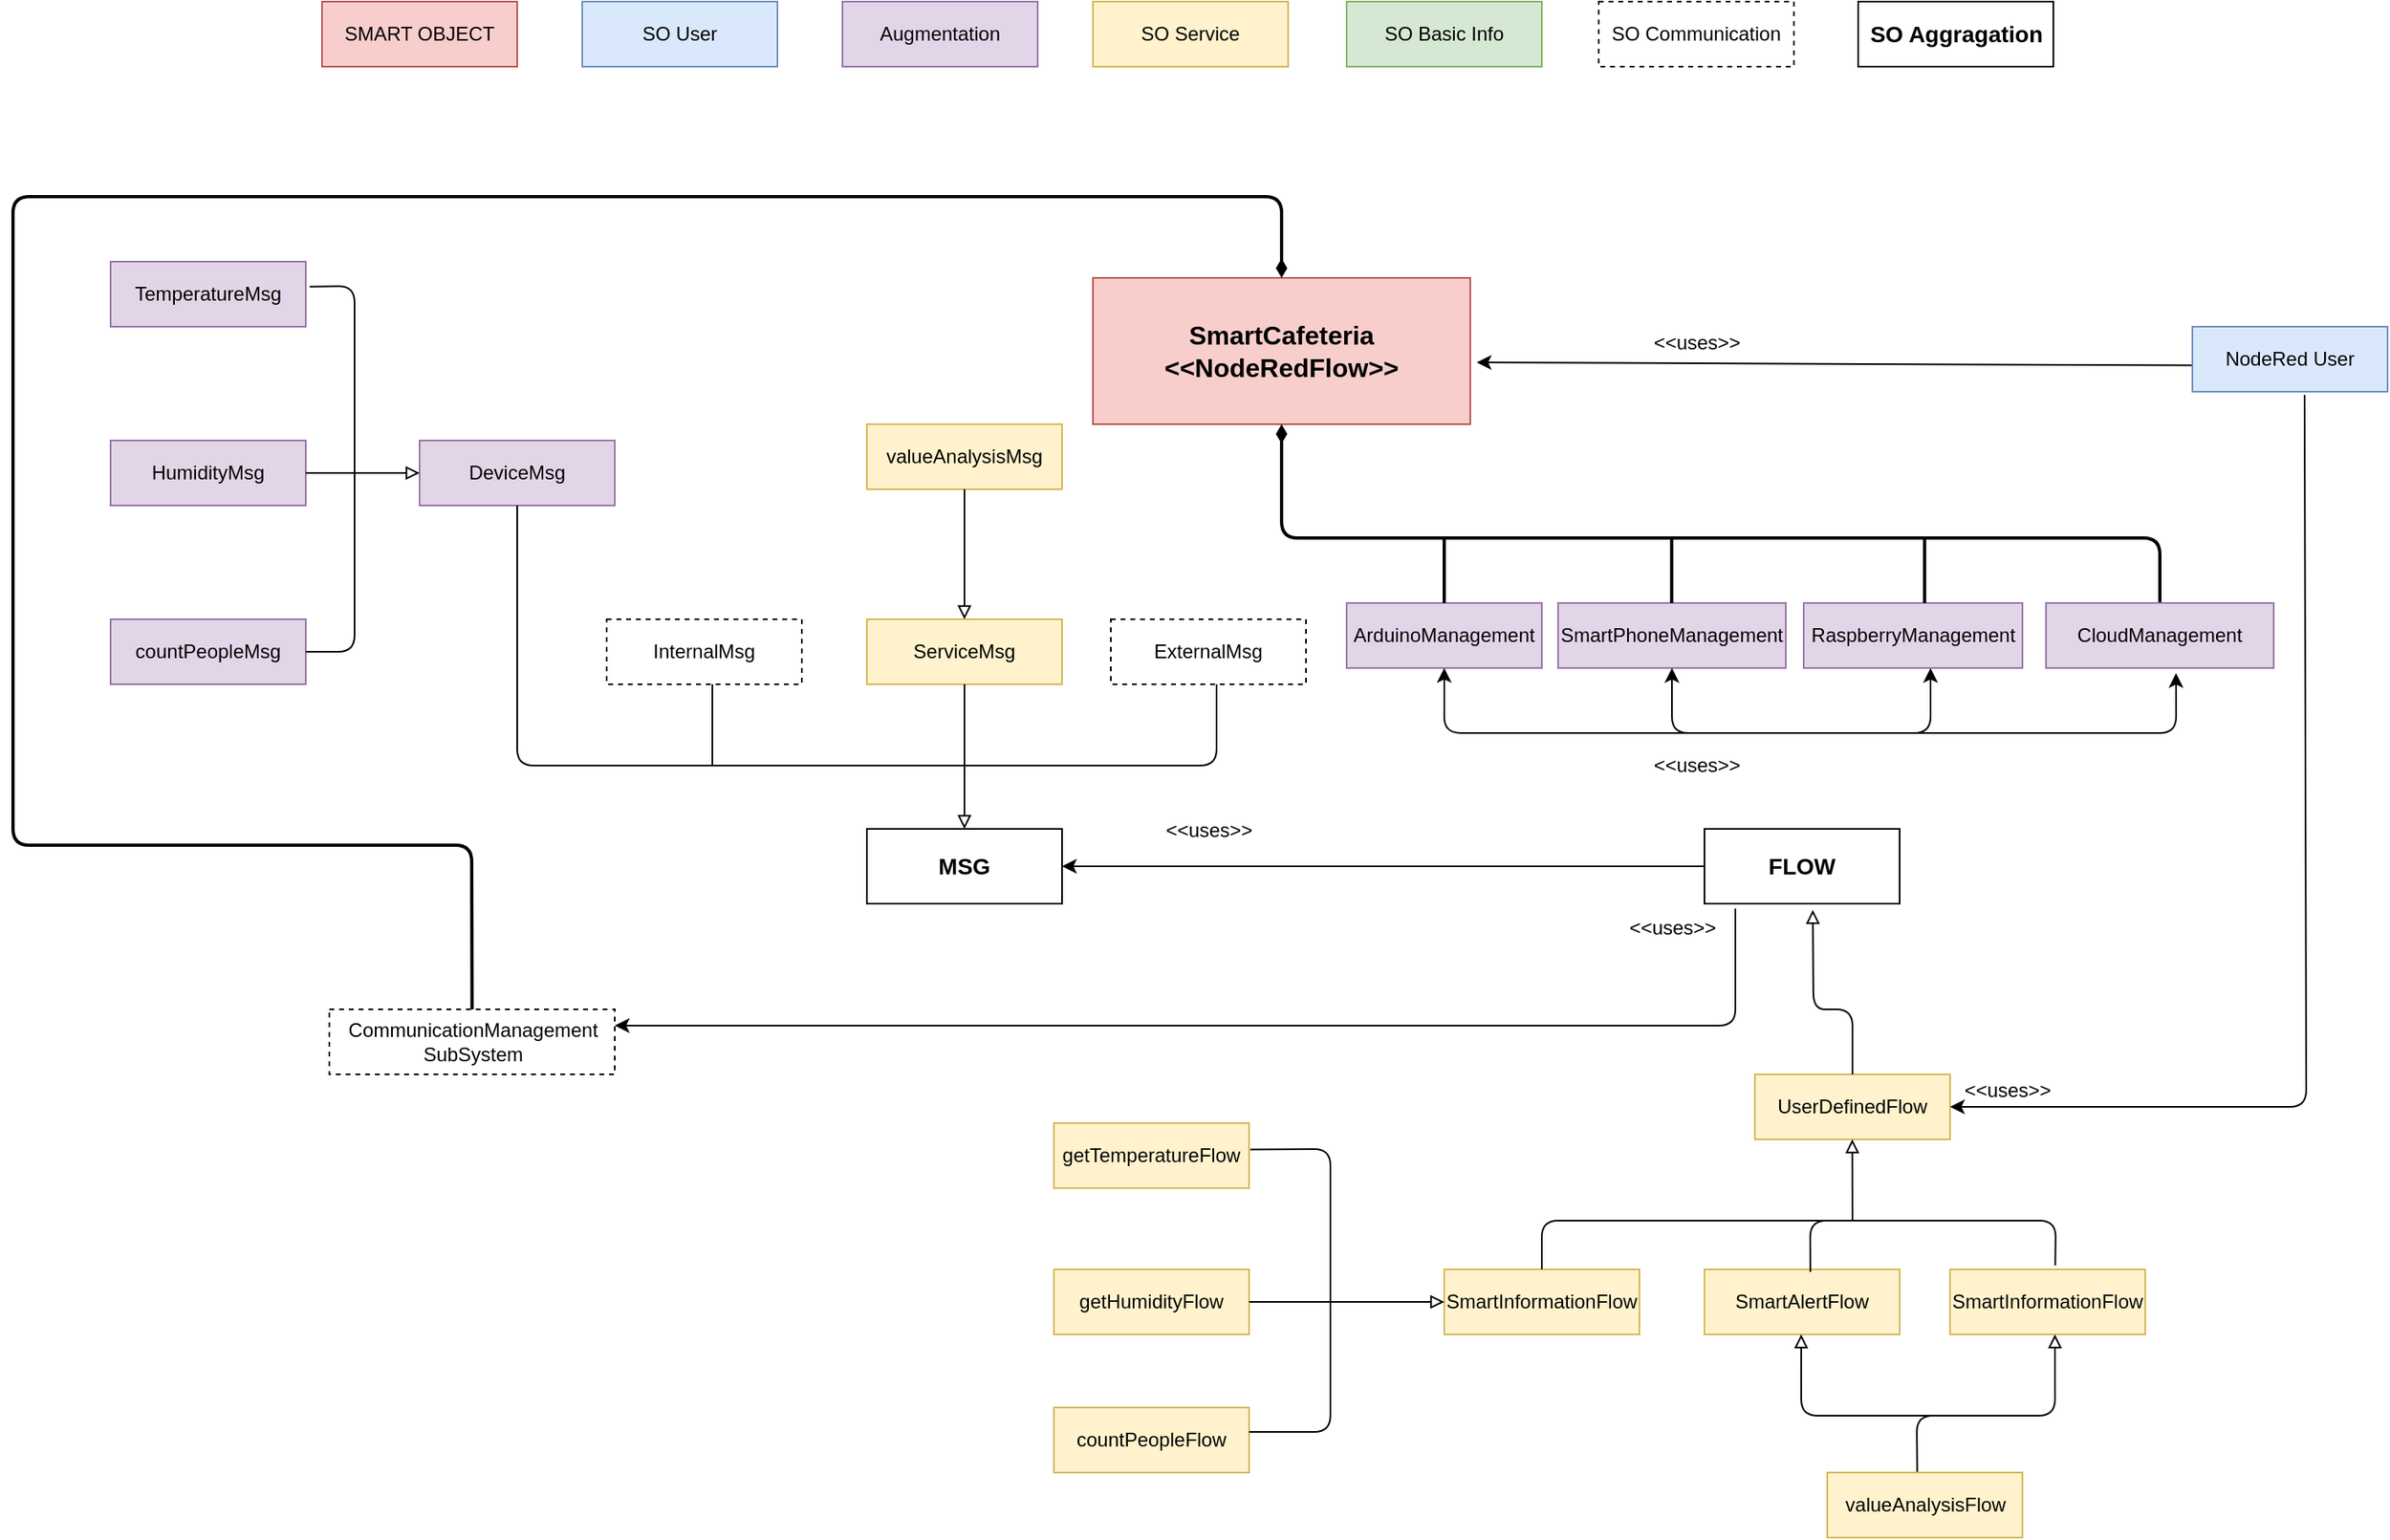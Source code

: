 <mxfile version="14.6.13" type="device"><diagram id="EtGRAd7ratrVYzJl0Rw6" name="Pagina-1"><mxGraphModel dx="3197" dy="1370" grid="1" gridSize="10" guides="1" tooltips="1" connect="1" arrows="1" fold="1" page="1" pageScale="1" pageWidth="827" pageHeight="1169" math="0" shadow="0"><root><mxCell id="0"/><mxCell id="1" parent="0"/><mxCell id="P0vtt5XZ1r757LThvhuU-6" value="SMART OBJECT" style="rounded=0;whiteSpace=wrap;html=1;fillColor=#f8cecc;strokeColor=#b85450;" parent="1" vertex="1"><mxGeometry x="150" y="30" width="120" height="40" as="geometry"/></mxCell><mxCell id="P0vtt5XZ1r757LThvhuU-7" value="SO Basic Info" style="rounded=0;whiteSpace=wrap;html=1;fillColor=#d5e8d4;strokeColor=#82b366;" parent="1" vertex="1"><mxGeometry x="780" y="30" width="120" height="40" as="geometry"/></mxCell><mxCell id="P0vtt5XZ1r757LThvhuU-8" value="SO User" style="rounded=0;whiteSpace=wrap;html=1;fillColor=#dae8fc;strokeColor=#6c8ebf;" parent="1" vertex="1"><mxGeometry x="310" y="30" width="120" height="40" as="geometry"/></mxCell><mxCell id="P0vtt5XZ1r757LThvhuU-9" value="SO Service" style="rounded=0;whiteSpace=wrap;html=1;fillColor=#fff2cc;strokeColor=#d6b656;" parent="1" vertex="1"><mxGeometry x="624" y="30" width="120" height="40" as="geometry"/></mxCell><mxCell id="P0vtt5XZ1r757LThvhuU-10" value="Augmentation" style="rounded=0;whiteSpace=wrap;html=1;fillColor=#e1d5e7;strokeColor=#9673a6;" parent="1" vertex="1"><mxGeometry x="470" y="30" width="120" height="40" as="geometry"/></mxCell><mxCell id="P0vtt5XZ1r757LThvhuU-11" value="&lt;b&gt;&lt;font style=&quot;font-size: 16px&quot;&gt;SmartCafeteria&lt;br&gt;&amp;lt;&amp;lt;NodeRedFlow&amp;gt;&amp;gt;&lt;/font&gt;&lt;/b&gt;" style="rounded=0;whiteSpace=wrap;html=1;fillColor=#f8cecc;strokeColor=#b85450;" parent="1" vertex="1"><mxGeometry x="624" y="200" width="232" height="90" as="geometry"/></mxCell><mxCell id="P0vtt5XZ1r757LThvhuU-12" value="SmartInformationFlow" style="rounded=0;whiteSpace=wrap;html=1;fillColor=#fff2cc;strokeColor=#d6b656;" parent="1" vertex="1"><mxGeometry x="840" y="810" width="120" height="40" as="geometry"/></mxCell><mxCell id="P0vtt5XZ1r757LThvhuU-13" value="SmartAlertFlow" style="rounded=0;whiteSpace=wrap;html=1;fillColor=#fff2cc;strokeColor=#d6b656;" parent="1" vertex="1"><mxGeometry x="1000" y="810" width="120" height="40" as="geometry"/></mxCell><mxCell id="P0vtt5XZ1r757LThvhuU-14" value="SmartInformationFlow" style="rounded=0;whiteSpace=wrap;html=1;fillColor=#fff2cc;strokeColor=#d6b656;" parent="1" vertex="1"><mxGeometry x="1151" y="810" width="120" height="40" as="geometry"/></mxCell><mxCell id="P0vtt5XZ1r757LThvhuU-15" value="UserDefinedFlow" style="rounded=0;whiteSpace=wrap;html=1;fillColor=#fff2cc;strokeColor=#d6b656;" parent="1" vertex="1"><mxGeometry x="1031" y="690" width="120" height="40" as="geometry"/></mxCell><mxCell id="P0vtt5XZ1r757LThvhuU-16" value="getTemperatureFlow" style="rounded=0;whiteSpace=wrap;html=1;fillColor=#fff2cc;strokeColor=#d6b656;" parent="1" vertex="1"><mxGeometry x="600" y="720" width="120" height="40" as="geometry"/></mxCell><mxCell id="P0vtt5XZ1r757LThvhuU-17" value="getHumidityFlow" style="rounded=0;whiteSpace=wrap;html=1;fillColor=#fff2cc;strokeColor=#d6b656;" parent="1" vertex="1"><mxGeometry x="600" y="810" width="120" height="40" as="geometry"/></mxCell><mxCell id="P0vtt5XZ1r757LThvhuU-19" value="countPeopleFlow" style="rounded=0;whiteSpace=wrap;html=1;fillColor=#fff2cc;strokeColor=#d6b656;" parent="1" vertex="1"><mxGeometry x="600" y="895" width="120" height="40" as="geometry"/></mxCell><mxCell id="P0vtt5XZ1r757LThvhuU-20" value="valueAnalysisFlow" style="rounded=0;whiteSpace=wrap;html=1;fillColor=#fff2cc;strokeColor=#d6b656;" parent="1" vertex="1"><mxGeometry x="1075.5" y="935" width="120" height="40" as="geometry"/></mxCell><mxCell id="P0vtt5XZ1r757LThvhuU-21" value="&lt;b&gt;&lt;font style=&quot;font-size: 14px&quot;&gt;FLOW&lt;/font&gt;&lt;/b&gt;" style="rounded=0;whiteSpace=wrap;html=1;" parent="1" vertex="1"><mxGeometry x="1000" y="539" width="120" height="46" as="geometry"/></mxCell><mxCell id="P0vtt5XZ1r757LThvhuU-22" value="&lt;b&gt;&lt;font style=&quot;font-size: 14px&quot;&gt;MSG&lt;/font&gt;&lt;/b&gt;" style="rounded=0;whiteSpace=wrap;html=1;" parent="1" vertex="1"><mxGeometry x="485" y="539" width="120" height="46" as="geometry"/></mxCell><mxCell id="P0vtt5XZ1r757LThvhuU-23" value="ServiceMsg" style="rounded=0;whiteSpace=wrap;html=1;fillColor=#fff2cc;strokeColor=#d6b656;" parent="1" vertex="1"><mxGeometry x="485" y="410" width="120" height="40" as="geometry"/></mxCell><mxCell id="P0vtt5XZ1r757LThvhuU-24" value="InternalMsg&lt;span style=&quot;color: rgba(0 , 0 , 0 , 0) ; font-family: monospace ; font-size: 0px&quot;&gt;%3CmxGraphModel%3E%3Croot%3E%3CmxCell%20id%3D%220%22%2F%3E%3CmxCell%20id%3D%221%22%20parent%3D%220%22%2F%3E%3CmxCell%20id%3D%222%22%20value%3D%22UserDefinedFlow%22%20style%3D%22rounded%3D0%3BwhiteSpace%3Dwrap%3Bhtml%3D1%3BfillColor%3D%23fff2cc%3BstrokeColor%3D%23d6b656%3B%22%20vertex%3D%221%22%20parent%3D%221%22%3E%3CmxGeometry%20x%3D%221031%22%20y%3D%22690%22%20width%3D%22120%22%20height%3D%2240%22%20as%3D%22geometry%22%2F%3E%3C%2FmxCell%3E%3C%2Froot%3E%3C%2FmxGraphModel%3E&lt;/span&gt;" style="rounded=0;whiteSpace=wrap;html=1;dashed=1;" parent="1" vertex="1"><mxGeometry x="325" y="410" width="120" height="40" as="geometry"/></mxCell><mxCell id="P0vtt5XZ1r757LThvhuU-25" value="ExternalMsg" style="rounded=0;whiteSpace=wrap;html=1;dashed=1;" parent="1" vertex="1"><mxGeometry x="635" y="410" width="120" height="40" as="geometry"/></mxCell><mxCell id="P0vtt5XZ1r757LThvhuU-26" value="TemperatureMsg" style="rounded=0;whiteSpace=wrap;html=1;fillColor=#e1d5e7;strokeColor=#9673a6;" parent="1" vertex="1"><mxGeometry x="20" y="190" width="120" height="40" as="geometry"/></mxCell><mxCell id="P0vtt5XZ1r757LThvhuU-27" value="HumidityMsg" style="rounded=0;whiteSpace=wrap;html=1;fillColor=#e1d5e7;strokeColor=#9673a6;" parent="1" vertex="1"><mxGeometry x="20" y="300" width="120" height="40" as="geometry"/></mxCell><mxCell id="P0vtt5XZ1r757LThvhuU-29" value="countPeopleMsg" style="rounded=0;whiteSpace=wrap;html=1;fillColor=#e1d5e7;strokeColor=#9673a6;" parent="1" vertex="1"><mxGeometry x="20" y="410" width="120" height="40" as="geometry"/></mxCell><mxCell id="P0vtt5XZ1r757LThvhuU-30" value="valueAnalysisMsg" style="rounded=0;whiteSpace=wrap;html=1;fillColor=#fff2cc;strokeColor=#d6b656;" parent="1" vertex="1"><mxGeometry x="485" y="290" width="120" height="40" as="geometry"/></mxCell><mxCell id="P0vtt5XZ1r757LThvhuU-32" value="SO Communication" style="rounded=0;whiteSpace=wrap;html=1;dashed=1;" parent="1" vertex="1"><mxGeometry x="935" y="30" width="120" height="40" as="geometry"/></mxCell><mxCell id="P0vtt5XZ1r757LThvhuU-33" value="&lt;b&gt;&lt;font style=&quot;font-size: 14px&quot;&gt;SO Aggragation&lt;/font&gt;&lt;/b&gt;" style="rounded=0;whiteSpace=wrap;html=1;" parent="1" vertex="1"><mxGeometry x="1094.5" y="30" width="120" height="40" as="geometry"/></mxCell><mxCell id="P0vtt5XZ1r757LThvhuU-34" value="" style="endArrow=classic;html=1;entryX=1;entryY=0.5;entryDx=0;entryDy=0;exitX=0;exitY=0.5;exitDx=0;exitDy=0;" parent="1" source="P0vtt5XZ1r757LThvhuU-21" target="P0vtt5XZ1r757LThvhuU-22" edge="1"><mxGeometry width="50" height="50" relative="1" as="geometry"><mxPoint x="1031" y="616" as="sourcePoint"/><mxPoint x="1081" y="566" as="targetPoint"/></mxGeometry></mxCell><mxCell id="P0vtt5XZ1r757LThvhuU-35" value="&amp;lt;&amp;lt;uses&amp;gt;&amp;gt;" style="text;html=1;align=center;verticalAlign=middle;resizable=0;points=[];autosize=1;strokeColor=none;" parent="1" vertex="1"><mxGeometry x="660" y="530" width="70" height="20" as="geometry"/></mxCell><mxCell id="P0vtt5XZ1r757LThvhuU-36" value="" style="endArrow=block;html=1;exitX=0.5;exitY=0;exitDx=0;exitDy=0;endFill=0;entryX=0.555;entryY=1.084;entryDx=0;entryDy=0;entryPerimeter=0;" parent="1" source="P0vtt5XZ1r757LThvhuU-15" target="P0vtt5XZ1r757LThvhuU-21" edge="1"><mxGeometry width="50" height="50" relative="1" as="geometry"><mxPoint x="1280" y="650" as="sourcePoint"/><mxPoint x="1130" y="582" as="targetPoint"/><Array as="points"><mxPoint x="1091" y="650"/><mxPoint x="1067" y="650"/></Array></mxGeometry></mxCell><mxCell id="A984mV1or9s54YxEOyAm-2" value="" style="endArrow=block;html=1;endFill=0;exitX=0.5;exitY=1;exitDx=0;exitDy=0;entryX=0.5;entryY=0;entryDx=0;entryDy=0;" parent="1" source="P0vtt5XZ1r757LThvhuU-23" target="P0vtt5XZ1r757LThvhuU-22" edge="1"><mxGeometry width="50" height="50" relative="1" as="geometry"><mxPoint x="555" y="340" as="sourcePoint"/><mxPoint x="555" y="285" as="targetPoint"/><Array as="points"><mxPoint x="545" y="500"/></Array></mxGeometry></mxCell><mxCell id="A984mV1or9s54YxEOyAm-4" value="" style="endArrow=none;html=1;" parent="1" edge="1"><mxGeometry width="50" height="50" relative="1" as="geometry"><mxPoint x="700" y="450" as="sourcePoint"/><mxPoint x="550" y="500" as="targetPoint"/><Array as="points"><mxPoint x="700" y="500"/></Array></mxGeometry></mxCell><mxCell id="A984mV1or9s54YxEOyAm-5" value="DeviceMsg" style="rounded=0;whiteSpace=wrap;html=1;fillColor=#e1d5e7;strokeColor=#9673a6;" parent="1" vertex="1"><mxGeometry x="210" y="300" width="120" height="40" as="geometry"/></mxCell><mxCell id="A984mV1or9s54YxEOyAm-6" value="" style="endArrow=none;html=1;exitX=0.5;exitY=1;exitDx=0;exitDy=0;" parent="1" source="A984mV1or9s54YxEOyAm-5" edge="1"><mxGeometry width="50" height="50" relative="1" as="geometry"><mxPoint x="240" y="450" as="sourcePoint"/><mxPoint x="550" y="500" as="targetPoint"/><Array as="points"><mxPoint x="270" y="500"/></Array></mxGeometry></mxCell><mxCell id="A984mV1or9s54YxEOyAm-7" value="" style="endArrow=block;html=1;endFill=0;exitX=1;exitY=0.5;exitDx=0;exitDy=0;entryX=0;entryY=0.5;entryDx=0;entryDy=0;" parent="1" source="P0vtt5XZ1r757LThvhuU-27" target="A984mV1or9s54YxEOyAm-5" edge="1"><mxGeometry width="50" height="50" relative="1" as="geometry"><mxPoint x="250" y="360" as="sourcePoint"/><mxPoint x="227" y="408" as="targetPoint"/></mxGeometry></mxCell><mxCell id="A984mV1or9s54YxEOyAm-10" value="" style="endArrow=none;html=1;entryX=1;entryY=0.5;entryDx=0;entryDy=0;exitX=1.02;exitY=0.385;exitDx=0;exitDy=0;exitPerimeter=0;" parent="1" source="P0vtt5XZ1r757LThvhuU-26" target="P0vtt5XZ1r757LThvhuU-29" edge="1"><mxGeometry width="50" height="50" relative="1" as="geometry"><mxPoint x="180" y="210" as="sourcePoint"/><mxPoint x="150" y="420" as="targetPoint"/><Array as="points"><mxPoint x="170" y="205"/><mxPoint x="170" y="430"/></Array></mxGeometry></mxCell><mxCell id="A984mV1or9s54YxEOyAm-12" value="" style="endArrow=block;html=1;endFill=0;exitX=1;exitY=0.5;exitDx=0;exitDy=0;entryX=0;entryY=0.5;entryDx=0;entryDy=0;" parent="1" source="P0vtt5XZ1r757LThvhuU-17" target="P0vtt5XZ1r757LThvhuU-12" edge="1"><mxGeometry width="50" height="50" relative="1" as="geometry"><mxPoint x="896.76" y="900" as="sourcePoint"/><mxPoint x="896.88" y="850" as="targetPoint"/></mxGeometry></mxCell><mxCell id="A984mV1or9s54YxEOyAm-16" value="" style="endArrow=block;html=1;endFill=0;" parent="1" edge="1"><mxGeometry width="50" height="50" relative="1" as="geometry"><mxPoint x="1145.5" y="900" as="sourcePoint"/><mxPoint x="1059.46" y="850" as="targetPoint"/><Array as="points"><mxPoint x="1059.5" y="900"/></Array></mxGeometry></mxCell><mxCell id="A984mV1or9s54YxEOyAm-17" value="" style="endArrow=block;html=1;endFill=0;exitX=0.461;exitY=-0.011;exitDx=0;exitDy=0;exitPerimeter=0;" parent="1" source="P0vtt5XZ1r757LThvhuU-20" edge="1"><mxGeometry width="50" height="50" relative="1" as="geometry"><mxPoint x="1125.5" y="900" as="sourcePoint"/><mxPoint x="1215.5" y="850" as="targetPoint"/><Array as="points"><mxPoint x="1130.5" y="900"/><mxPoint x="1215.54" y="900"/></Array></mxGeometry></mxCell><mxCell id="A984mV1or9s54YxEOyAm-18" value="" style="endArrow=block;html=1;endFill=0;" parent="1" edge="1"><mxGeometry width="50" height="50" relative="1" as="geometry"><mxPoint x="1091" y="780" as="sourcePoint"/><mxPoint x="1090.88" y="730" as="targetPoint"/></mxGeometry></mxCell><mxCell id="A984mV1or9s54YxEOyAm-19" value="" style="endArrow=none;html=1;exitX=0.5;exitY=0;exitDx=0;exitDy=0;" parent="1" source="P0vtt5XZ1r757LThvhuU-12" edge="1"><mxGeometry width="50" height="50" relative="1" as="geometry"><mxPoint x="960.04" y="814.32" as="sourcePoint"/><mxPoint x="1091" y="780" as="targetPoint"/><Array as="points"><mxPoint x="900" y="780"/></Array></mxGeometry></mxCell><mxCell id="A984mV1or9s54YxEOyAm-20" value="" style="endArrow=none;html=1;exitX=0.543;exitY=0.039;exitDx=0;exitDy=0;exitPerimeter=0;" parent="1" source="P0vtt5XZ1r757LThvhuU-13" edge="1"><mxGeometry width="50" height="50" relative="1" as="geometry"><mxPoint x="1263.96" y="815.68" as="sourcePoint"/><mxPoint x="1091" y="780" as="targetPoint"/><Array as="points"><mxPoint x="1065" y="780"/></Array></mxGeometry></mxCell><mxCell id="A984mV1or9s54YxEOyAm-21" value="" style="endArrow=none;html=1;exitX=0.539;exitY=-0.061;exitDx=0;exitDy=0;exitPerimeter=0;" parent="1" source="P0vtt5XZ1r757LThvhuU-14" edge="1"><mxGeometry width="50" height="50" relative="1" as="geometry"><mxPoint x="1198.66" y="811.56" as="sourcePoint"/><mxPoint x="1090" y="780" as="targetPoint"/><Array as="points"><mxPoint x="1216" y="780"/></Array></mxGeometry></mxCell><mxCell id="A984mV1or9s54YxEOyAm-22" value="NodeRed User" style="rounded=0;whiteSpace=wrap;html=1;fillColor=#dae8fc;strokeColor=#6c8ebf;" parent="1" vertex="1"><mxGeometry x="1300" y="230" width="120" height="40" as="geometry"/></mxCell><mxCell id="A984mV1or9s54YxEOyAm-24" value="" style="endArrow=classic;html=1;entryX=1;entryY=0.5;entryDx=0;entryDy=0;exitX=0.575;exitY=1.05;exitDx=0;exitDy=0;exitPerimeter=0;" parent="1" source="A984mV1or9s54YxEOyAm-22" target="P0vtt5XZ1r757LThvhuU-15" edge="1"><mxGeometry width="50" height="50" relative="1" as="geometry"><mxPoint x="1230" y="380" as="sourcePoint"/><mxPoint x="1300" y="410" as="targetPoint"/><Array as="points"><mxPoint x="1370" y="710"/></Array></mxGeometry></mxCell><mxCell id="A984mV1or9s54YxEOyAm-25" value="&amp;lt;&amp;lt;uses&amp;gt;&amp;gt;" style="text;html=1;align=center;verticalAlign=middle;resizable=0;points=[];autosize=1;strokeColor=none;" parent="1" vertex="1"><mxGeometry x="1151" y="690" width="70" height="20" as="geometry"/></mxCell><mxCell id="A984mV1or9s54YxEOyAm-26" value="" style="endArrow=classic;html=1;exitX=-0.003;exitY=0.594;exitDx=0;exitDy=0;exitPerimeter=0;" parent="1" source="A984mV1or9s54YxEOyAm-22" edge="1"><mxGeometry width="50" height="50" relative="1" as="geometry"><mxPoint x="1170" y="249.17" as="sourcePoint"/><mxPoint x="860" y="252" as="targetPoint"/></mxGeometry></mxCell><mxCell id="A984mV1or9s54YxEOyAm-27" value="&amp;lt;&amp;lt;uses&amp;gt;&amp;gt;" style="text;html=1;align=center;verticalAlign=middle;resizable=0;points=[];autosize=1;strokeColor=none;" parent="1" vertex="1"><mxGeometry x="960" y="230" width="70" height="20" as="geometry"/></mxCell><mxCell id="A984mV1or9s54YxEOyAm-28" value="ArduinoManagement" style="rounded=0;whiteSpace=wrap;html=1;fillColor=#e1d5e7;strokeColor=#9673a6;" parent="1" vertex="1"><mxGeometry x="780" y="400" width="120" height="40" as="geometry"/></mxCell><mxCell id="A984mV1or9s54YxEOyAm-29" value="" style="endArrow=classic;html=1;entryX=0.5;entryY=1;entryDx=0;entryDy=0;exitX=0.571;exitY=1.079;exitDx=0;exitDy=0;exitPerimeter=0;startArrow=classic;startFill=1;" parent="1" source="Nb0g3ck9XXUZatnKCZIY-2" target="A984mV1or9s54YxEOyAm-28" edge="1"><mxGeometry width="50" height="50" relative="1" as="geometry"><mxPoint x="1280" y="480" as="sourcePoint"/><mxPoint x="740" y="420" as="targetPoint"/><Array as="points"><mxPoint x="1290" y="480"/><mxPoint x="960" y="480"/><mxPoint x="840" y="480"/></Array></mxGeometry></mxCell><mxCell id="A984mV1or9s54YxEOyAm-30" value="&amp;lt;&amp;lt;uses&amp;gt;&amp;gt;" style="text;html=1;align=center;verticalAlign=middle;resizable=0;points=[];autosize=1;strokeColor=none;" parent="1" vertex="1"><mxGeometry x="960" y="490" width="70" height="20" as="geometry"/></mxCell><mxCell id="A984mV1or9s54YxEOyAm-31" value="" style="endArrow=diamondThin;html=1;endFill=1;entryX=0.5;entryY=1;entryDx=0;entryDy=0;strokeWidth=2;exitX=0.5;exitY=0;exitDx=0;exitDy=0;" parent="1" source="Nb0g3ck9XXUZatnKCZIY-2" target="P0vtt5XZ1r757LThvhuU-11" edge="1"><mxGeometry width="50" height="50" relative="1" as="geometry"><mxPoint x="1130" y="390" as="sourcePoint"/><mxPoint x="740" y="300" as="targetPoint"/><Array as="points"><mxPoint x="1280" y="360"/><mxPoint x="740" y="360"/></Array></mxGeometry></mxCell><mxCell id="A984mV1or9s54YxEOyAm-34" value="SmartPhoneManagement" style="rounded=0;whiteSpace=wrap;html=1;fillColor=#e1d5e7;strokeColor=#9673a6;" parent="1" vertex="1"><mxGeometry x="910" y="400" width="140" height="40" as="geometry"/></mxCell><mxCell id="A984mV1or9s54YxEOyAm-35" value="" style="endArrow=classic;html=1;strokeWidth=1;entryX=0.5;entryY=1;entryDx=0;entryDy=0;startArrow=classic;startFill=1;" parent="1" target="A984mV1or9s54YxEOyAm-34" edge="1"><mxGeometry width="50" height="50" relative="1" as="geometry"><mxPoint x="1139" y="440" as="sourcePoint"/><mxPoint x="900" y="410" as="targetPoint"/><Array as="points"><mxPoint x="1139" y="480"/><mxPoint x="980" y="480"/></Array></mxGeometry></mxCell><mxCell id="A984mV1or9s54YxEOyAm-42" value="&amp;lt;&amp;lt;uses&amp;gt;&amp;gt;" style="text;html=1;align=center;verticalAlign=middle;resizable=0;points=[];autosize=1;strokeColor=none;" parent="1" vertex="1"><mxGeometry x="945" y="590" width="70" height="20" as="geometry"/></mxCell><mxCell id="A984mV1or9s54YxEOyAm-47" value="&lt;b&gt;&lt;font style=&quot;font-size: 14px&quot;&gt;SO Aggragation&lt;/font&gt;&lt;/b&gt;" style="rounded=0;whiteSpace=wrap;html=1;" parent="1" vertex="1"><mxGeometry x="1094.5" y="30" width="120" height="40" as="geometry"/></mxCell><mxCell id="A984mV1or9s54YxEOyAm-51" value="" style="endArrow=none;html=1;strokeWidth=1;" parent="1" edge="1"><mxGeometry width="50" height="50" relative="1" as="geometry"><mxPoint x="390" y="500" as="sourcePoint"/><mxPoint x="390" y="450" as="targetPoint"/></mxGeometry></mxCell><mxCell id="A984mV1or9s54YxEOyAm-52" value="" style="endArrow=block;html=1;strokeWidth=1;exitX=0.5;exitY=1;exitDx=0;exitDy=0;endFill=0;" parent="1" source="P0vtt5XZ1r757LThvhuU-30" edge="1"><mxGeometry width="50" height="50" relative="1" as="geometry"><mxPoint x="520" y="390" as="sourcePoint"/><mxPoint x="545" y="410" as="targetPoint"/></mxGeometry></mxCell><mxCell id="A984mV1or9s54YxEOyAm-53" value="" style="endArrow=none;html=1;strokeWidth=1;entryX=1.006;entryY=0.407;entryDx=0;entryDy=0;entryPerimeter=0;" parent="1" target="P0vtt5XZ1r757LThvhuU-16" edge="1"><mxGeometry width="50" height="50" relative="1" as="geometry"><mxPoint x="720" y="910" as="sourcePoint"/><mxPoint x="770" y="730" as="targetPoint"/><Array as="points"><mxPoint x="770" y="910"/><mxPoint x="770" y="736"/></Array></mxGeometry></mxCell><mxCell id="A984mV1or9s54YxEOyAm-55" value="CommunicationManagement&lt;br&gt;SubSystem" style="rounded=0;whiteSpace=wrap;html=1;dashed=1;" parent="1" vertex="1"><mxGeometry x="154.5" y="650" width="175.5" height="40" as="geometry"/></mxCell><mxCell id="A984mV1or9s54YxEOyAm-56" value="" style="endArrow=classic;html=1;strokeWidth=1;entryX=1;entryY=0.25;entryDx=0;entryDy=0;" parent="1" target="A984mV1or9s54YxEOyAm-55" edge="1"><mxGeometry width="50" height="50" relative="1" as="geometry"><mxPoint x="1019" y="588" as="sourcePoint"/><mxPoint x="920" y="585" as="targetPoint"/><Array as="points"><mxPoint x="1019" y="660"/></Array></mxGeometry></mxCell><mxCell id="A984mV1or9s54YxEOyAm-57" value="" style="endArrow=diamondThin;html=1;endFill=1;strokeWidth=2;exitX=0.5;exitY=0;exitDx=0;exitDy=0;entryX=0.5;entryY=0;entryDx=0;entryDy=0;" parent="1" source="A984mV1or9s54YxEOyAm-55" target="P0vtt5XZ1r757LThvhuU-11" edge="1"><mxGeometry width="50" height="50" relative="1" as="geometry"><mxPoint x="154.25" y="679" as="sourcePoint"/><mxPoint x="740" y="150" as="targetPoint"/><Array as="points"><mxPoint x="242" y="549"/><mxPoint x="154.5" y="549"/><mxPoint x="-40" y="549"/><mxPoint x="-40" y="150"/><mxPoint x="740" y="150"/></Array></mxGeometry></mxCell><mxCell id="Nb0g3ck9XXUZatnKCZIY-1" value="RaspberryManagement" style="rounded=0;whiteSpace=wrap;html=1;fillColor=#e1d5e7;strokeColor=#9673a6;" vertex="1" parent="1"><mxGeometry x="1061" y="400" width="134.5" height="40" as="geometry"/></mxCell><mxCell id="Nb0g3ck9XXUZatnKCZIY-2" value="CloudManagement" style="rounded=0;whiteSpace=wrap;html=1;fillColor=#e1d5e7;strokeColor=#9673a6;" vertex="1" parent="1"><mxGeometry x="1210" y="400" width="140" height="40" as="geometry"/></mxCell><mxCell id="Nb0g3ck9XXUZatnKCZIY-4" value="" style="endArrow=none;html=1;exitX=0.5;exitY=0;exitDx=0;exitDy=0;strokeWidth=2;" edge="1" parent="1" source="A984mV1or9s54YxEOyAm-28"><mxGeometry width="50" height="50" relative="1" as="geometry"><mxPoint x="790" y="410" as="sourcePoint"/><mxPoint x="840" y="360" as="targetPoint"/></mxGeometry></mxCell><mxCell id="Nb0g3ck9XXUZatnKCZIY-5" value="" style="endArrow=none;html=1;exitX=0.5;exitY=0;exitDx=0;exitDy=0;strokeWidth=2;" edge="1" parent="1"><mxGeometry width="50" height="50" relative="1" as="geometry"><mxPoint x="979.83" y="400" as="sourcePoint"/><mxPoint x="979.83" y="360" as="targetPoint"/></mxGeometry></mxCell><mxCell id="Nb0g3ck9XXUZatnKCZIY-6" value="" style="endArrow=none;html=1;exitX=0.5;exitY=0;exitDx=0;exitDy=0;strokeWidth=2;" edge="1" parent="1"><mxGeometry width="50" height="50" relative="1" as="geometry"><mxPoint x="1135.33" y="400" as="sourcePoint"/><mxPoint x="1135.33" y="360" as="targetPoint"/></mxGeometry></mxCell></root></mxGraphModel></diagram></mxfile>